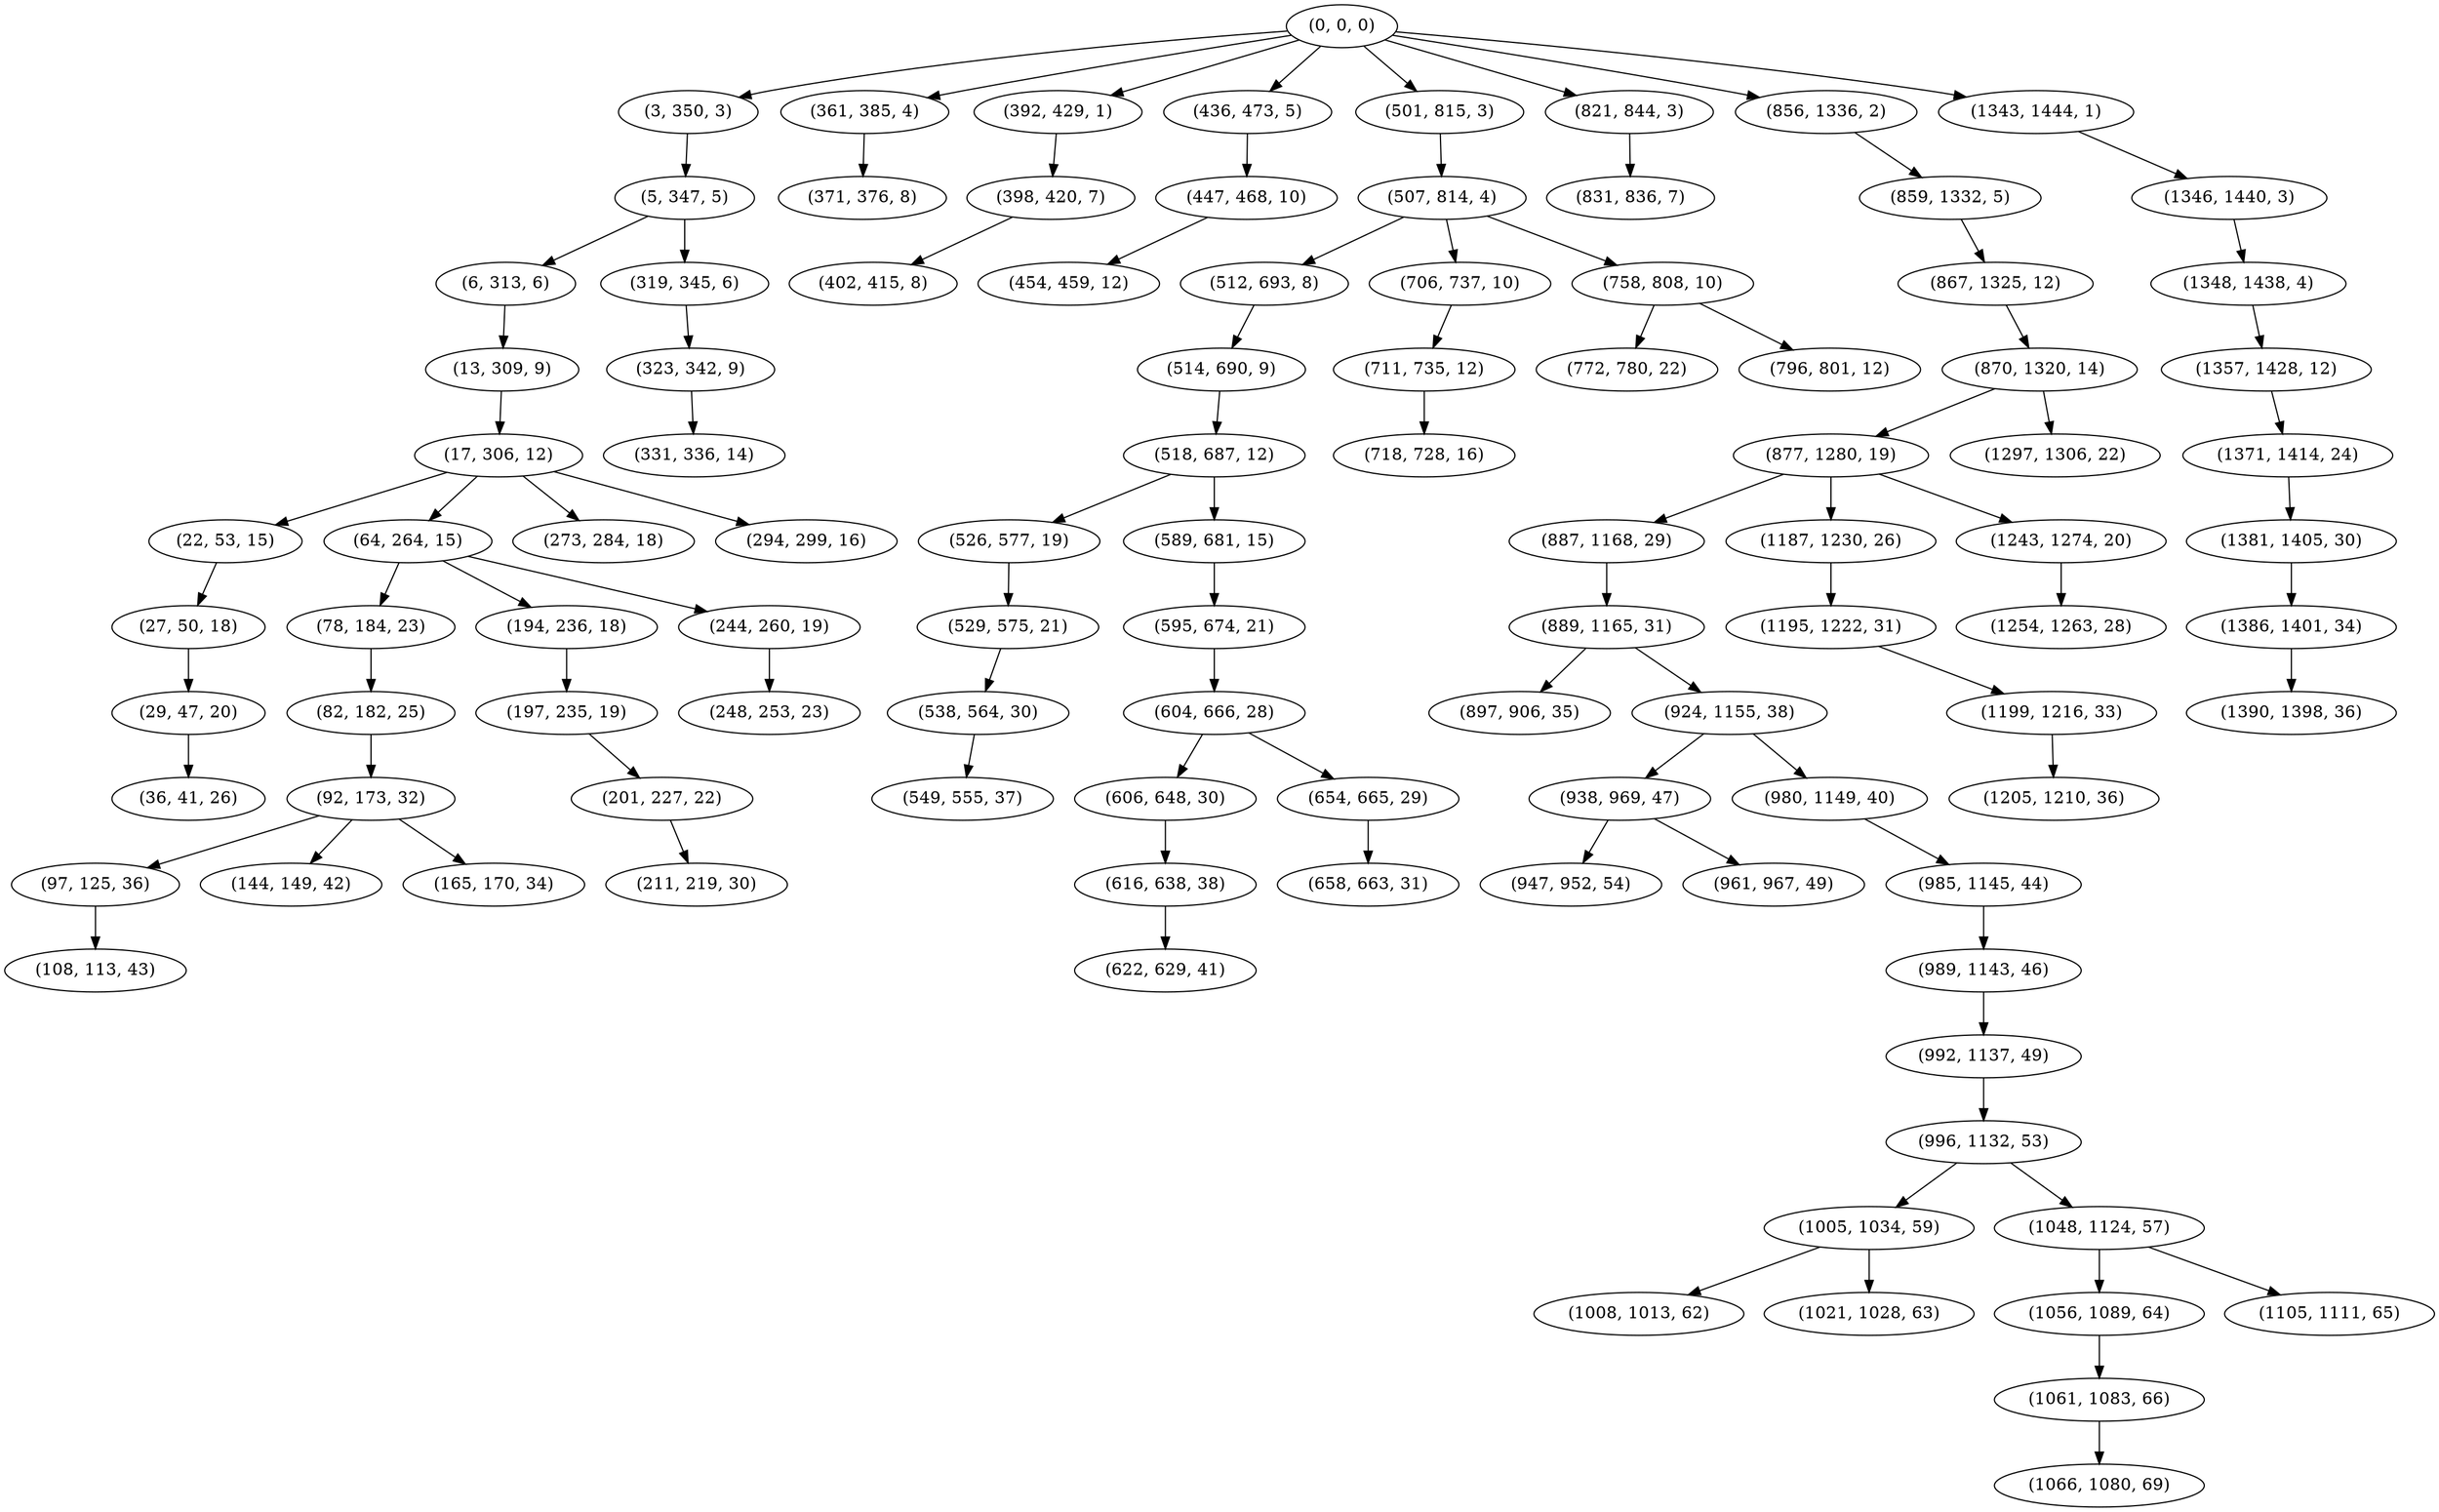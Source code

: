 digraph tree {
    "(0, 0, 0)";
    "(3, 350, 3)";
    "(5, 347, 5)";
    "(6, 313, 6)";
    "(13, 309, 9)";
    "(17, 306, 12)";
    "(22, 53, 15)";
    "(27, 50, 18)";
    "(29, 47, 20)";
    "(36, 41, 26)";
    "(64, 264, 15)";
    "(78, 184, 23)";
    "(82, 182, 25)";
    "(92, 173, 32)";
    "(97, 125, 36)";
    "(108, 113, 43)";
    "(144, 149, 42)";
    "(165, 170, 34)";
    "(194, 236, 18)";
    "(197, 235, 19)";
    "(201, 227, 22)";
    "(211, 219, 30)";
    "(244, 260, 19)";
    "(248, 253, 23)";
    "(273, 284, 18)";
    "(294, 299, 16)";
    "(319, 345, 6)";
    "(323, 342, 9)";
    "(331, 336, 14)";
    "(361, 385, 4)";
    "(371, 376, 8)";
    "(392, 429, 1)";
    "(398, 420, 7)";
    "(402, 415, 8)";
    "(436, 473, 5)";
    "(447, 468, 10)";
    "(454, 459, 12)";
    "(501, 815, 3)";
    "(507, 814, 4)";
    "(512, 693, 8)";
    "(514, 690, 9)";
    "(518, 687, 12)";
    "(526, 577, 19)";
    "(529, 575, 21)";
    "(538, 564, 30)";
    "(549, 555, 37)";
    "(589, 681, 15)";
    "(595, 674, 21)";
    "(604, 666, 28)";
    "(606, 648, 30)";
    "(616, 638, 38)";
    "(622, 629, 41)";
    "(654, 665, 29)";
    "(658, 663, 31)";
    "(706, 737, 10)";
    "(711, 735, 12)";
    "(718, 728, 16)";
    "(758, 808, 10)";
    "(772, 780, 22)";
    "(796, 801, 12)";
    "(821, 844, 3)";
    "(831, 836, 7)";
    "(856, 1336, 2)";
    "(859, 1332, 5)";
    "(867, 1325, 12)";
    "(870, 1320, 14)";
    "(877, 1280, 19)";
    "(887, 1168, 29)";
    "(889, 1165, 31)";
    "(897, 906, 35)";
    "(924, 1155, 38)";
    "(938, 969, 47)";
    "(947, 952, 54)";
    "(961, 967, 49)";
    "(980, 1149, 40)";
    "(985, 1145, 44)";
    "(989, 1143, 46)";
    "(992, 1137, 49)";
    "(996, 1132, 53)";
    "(1005, 1034, 59)";
    "(1008, 1013, 62)";
    "(1021, 1028, 63)";
    "(1048, 1124, 57)";
    "(1056, 1089, 64)";
    "(1061, 1083, 66)";
    "(1066, 1080, 69)";
    "(1105, 1111, 65)";
    "(1187, 1230, 26)";
    "(1195, 1222, 31)";
    "(1199, 1216, 33)";
    "(1205, 1210, 36)";
    "(1243, 1274, 20)";
    "(1254, 1263, 28)";
    "(1297, 1306, 22)";
    "(1343, 1444, 1)";
    "(1346, 1440, 3)";
    "(1348, 1438, 4)";
    "(1357, 1428, 12)";
    "(1371, 1414, 24)";
    "(1381, 1405, 30)";
    "(1386, 1401, 34)";
    "(1390, 1398, 36)";
    "(0, 0, 0)" -> "(3, 350, 3)";
    "(0, 0, 0)" -> "(361, 385, 4)";
    "(0, 0, 0)" -> "(392, 429, 1)";
    "(0, 0, 0)" -> "(436, 473, 5)";
    "(0, 0, 0)" -> "(501, 815, 3)";
    "(0, 0, 0)" -> "(821, 844, 3)";
    "(0, 0, 0)" -> "(856, 1336, 2)";
    "(0, 0, 0)" -> "(1343, 1444, 1)";
    "(3, 350, 3)" -> "(5, 347, 5)";
    "(5, 347, 5)" -> "(6, 313, 6)";
    "(5, 347, 5)" -> "(319, 345, 6)";
    "(6, 313, 6)" -> "(13, 309, 9)";
    "(13, 309, 9)" -> "(17, 306, 12)";
    "(17, 306, 12)" -> "(22, 53, 15)";
    "(17, 306, 12)" -> "(64, 264, 15)";
    "(17, 306, 12)" -> "(273, 284, 18)";
    "(17, 306, 12)" -> "(294, 299, 16)";
    "(22, 53, 15)" -> "(27, 50, 18)";
    "(27, 50, 18)" -> "(29, 47, 20)";
    "(29, 47, 20)" -> "(36, 41, 26)";
    "(64, 264, 15)" -> "(78, 184, 23)";
    "(64, 264, 15)" -> "(194, 236, 18)";
    "(64, 264, 15)" -> "(244, 260, 19)";
    "(78, 184, 23)" -> "(82, 182, 25)";
    "(82, 182, 25)" -> "(92, 173, 32)";
    "(92, 173, 32)" -> "(97, 125, 36)";
    "(92, 173, 32)" -> "(144, 149, 42)";
    "(92, 173, 32)" -> "(165, 170, 34)";
    "(97, 125, 36)" -> "(108, 113, 43)";
    "(194, 236, 18)" -> "(197, 235, 19)";
    "(197, 235, 19)" -> "(201, 227, 22)";
    "(201, 227, 22)" -> "(211, 219, 30)";
    "(244, 260, 19)" -> "(248, 253, 23)";
    "(319, 345, 6)" -> "(323, 342, 9)";
    "(323, 342, 9)" -> "(331, 336, 14)";
    "(361, 385, 4)" -> "(371, 376, 8)";
    "(392, 429, 1)" -> "(398, 420, 7)";
    "(398, 420, 7)" -> "(402, 415, 8)";
    "(436, 473, 5)" -> "(447, 468, 10)";
    "(447, 468, 10)" -> "(454, 459, 12)";
    "(501, 815, 3)" -> "(507, 814, 4)";
    "(507, 814, 4)" -> "(512, 693, 8)";
    "(507, 814, 4)" -> "(706, 737, 10)";
    "(507, 814, 4)" -> "(758, 808, 10)";
    "(512, 693, 8)" -> "(514, 690, 9)";
    "(514, 690, 9)" -> "(518, 687, 12)";
    "(518, 687, 12)" -> "(526, 577, 19)";
    "(518, 687, 12)" -> "(589, 681, 15)";
    "(526, 577, 19)" -> "(529, 575, 21)";
    "(529, 575, 21)" -> "(538, 564, 30)";
    "(538, 564, 30)" -> "(549, 555, 37)";
    "(589, 681, 15)" -> "(595, 674, 21)";
    "(595, 674, 21)" -> "(604, 666, 28)";
    "(604, 666, 28)" -> "(606, 648, 30)";
    "(604, 666, 28)" -> "(654, 665, 29)";
    "(606, 648, 30)" -> "(616, 638, 38)";
    "(616, 638, 38)" -> "(622, 629, 41)";
    "(654, 665, 29)" -> "(658, 663, 31)";
    "(706, 737, 10)" -> "(711, 735, 12)";
    "(711, 735, 12)" -> "(718, 728, 16)";
    "(758, 808, 10)" -> "(772, 780, 22)";
    "(758, 808, 10)" -> "(796, 801, 12)";
    "(821, 844, 3)" -> "(831, 836, 7)";
    "(856, 1336, 2)" -> "(859, 1332, 5)";
    "(859, 1332, 5)" -> "(867, 1325, 12)";
    "(867, 1325, 12)" -> "(870, 1320, 14)";
    "(870, 1320, 14)" -> "(877, 1280, 19)";
    "(870, 1320, 14)" -> "(1297, 1306, 22)";
    "(877, 1280, 19)" -> "(887, 1168, 29)";
    "(877, 1280, 19)" -> "(1187, 1230, 26)";
    "(877, 1280, 19)" -> "(1243, 1274, 20)";
    "(887, 1168, 29)" -> "(889, 1165, 31)";
    "(889, 1165, 31)" -> "(897, 906, 35)";
    "(889, 1165, 31)" -> "(924, 1155, 38)";
    "(924, 1155, 38)" -> "(938, 969, 47)";
    "(924, 1155, 38)" -> "(980, 1149, 40)";
    "(938, 969, 47)" -> "(947, 952, 54)";
    "(938, 969, 47)" -> "(961, 967, 49)";
    "(980, 1149, 40)" -> "(985, 1145, 44)";
    "(985, 1145, 44)" -> "(989, 1143, 46)";
    "(989, 1143, 46)" -> "(992, 1137, 49)";
    "(992, 1137, 49)" -> "(996, 1132, 53)";
    "(996, 1132, 53)" -> "(1005, 1034, 59)";
    "(996, 1132, 53)" -> "(1048, 1124, 57)";
    "(1005, 1034, 59)" -> "(1008, 1013, 62)";
    "(1005, 1034, 59)" -> "(1021, 1028, 63)";
    "(1048, 1124, 57)" -> "(1056, 1089, 64)";
    "(1048, 1124, 57)" -> "(1105, 1111, 65)";
    "(1056, 1089, 64)" -> "(1061, 1083, 66)";
    "(1061, 1083, 66)" -> "(1066, 1080, 69)";
    "(1187, 1230, 26)" -> "(1195, 1222, 31)";
    "(1195, 1222, 31)" -> "(1199, 1216, 33)";
    "(1199, 1216, 33)" -> "(1205, 1210, 36)";
    "(1243, 1274, 20)" -> "(1254, 1263, 28)";
    "(1343, 1444, 1)" -> "(1346, 1440, 3)";
    "(1346, 1440, 3)" -> "(1348, 1438, 4)";
    "(1348, 1438, 4)" -> "(1357, 1428, 12)";
    "(1357, 1428, 12)" -> "(1371, 1414, 24)";
    "(1371, 1414, 24)" -> "(1381, 1405, 30)";
    "(1381, 1405, 30)" -> "(1386, 1401, 34)";
    "(1386, 1401, 34)" -> "(1390, 1398, 36)";
}
